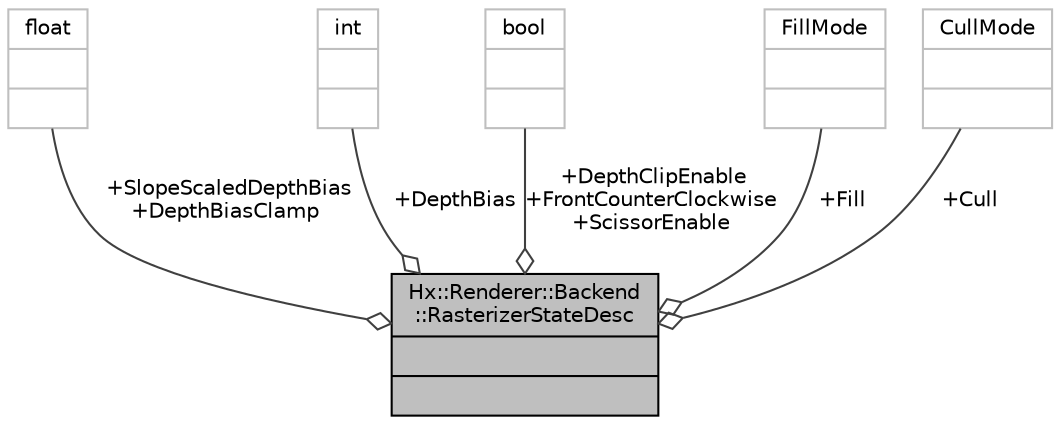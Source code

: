 digraph "Hx::Renderer::Backend::RasterizerStateDesc"
{
  edge [fontname="Helvetica",fontsize="10",labelfontname="Helvetica",labelfontsize="10"];
  node [fontname="Helvetica",fontsize="10",shape=record];
  Node1 [label="{Hx::Renderer::Backend\l::RasterizerStateDesc\n||}",height=0.2,width=0.4,color="black", fillcolor="grey75", style="filled", fontcolor="black"];
  Node2 -> Node1 [color="grey25",fontsize="10",style="solid",label=" +SlopeScaledDepthBias\n+DepthBiasClamp" ,arrowhead="odiamond",fontname="Helvetica"];
  Node2 [label="{float\n||}",height=0.2,width=0.4,color="grey75", fillcolor="white", style="filled"];
  Node3 -> Node1 [color="grey25",fontsize="10",style="solid",label=" +DepthBias" ,arrowhead="odiamond",fontname="Helvetica"];
  Node3 [label="{int\n||}",height=0.2,width=0.4,color="grey75", fillcolor="white", style="filled"];
  Node4 -> Node1 [color="grey25",fontsize="10",style="solid",label=" +DepthClipEnable\n+FrontCounterClockwise\n+ScissorEnable" ,arrowhead="odiamond",fontname="Helvetica"];
  Node4 [label="{bool\n||}",height=0.2,width=0.4,color="grey75", fillcolor="white", style="filled"];
  Node5 -> Node1 [color="grey25",fontsize="10",style="solid",label=" +Fill" ,arrowhead="odiamond",fontname="Helvetica"];
  Node5 [label="{FillMode\n||}",height=0.2,width=0.4,color="grey75", fillcolor="white", style="filled"];
  Node6 -> Node1 [color="grey25",fontsize="10",style="solid",label=" +Cull" ,arrowhead="odiamond",fontname="Helvetica"];
  Node6 [label="{CullMode\n||}",height=0.2,width=0.4,color="grey75", fillcolor="white", style="filled"];
}
